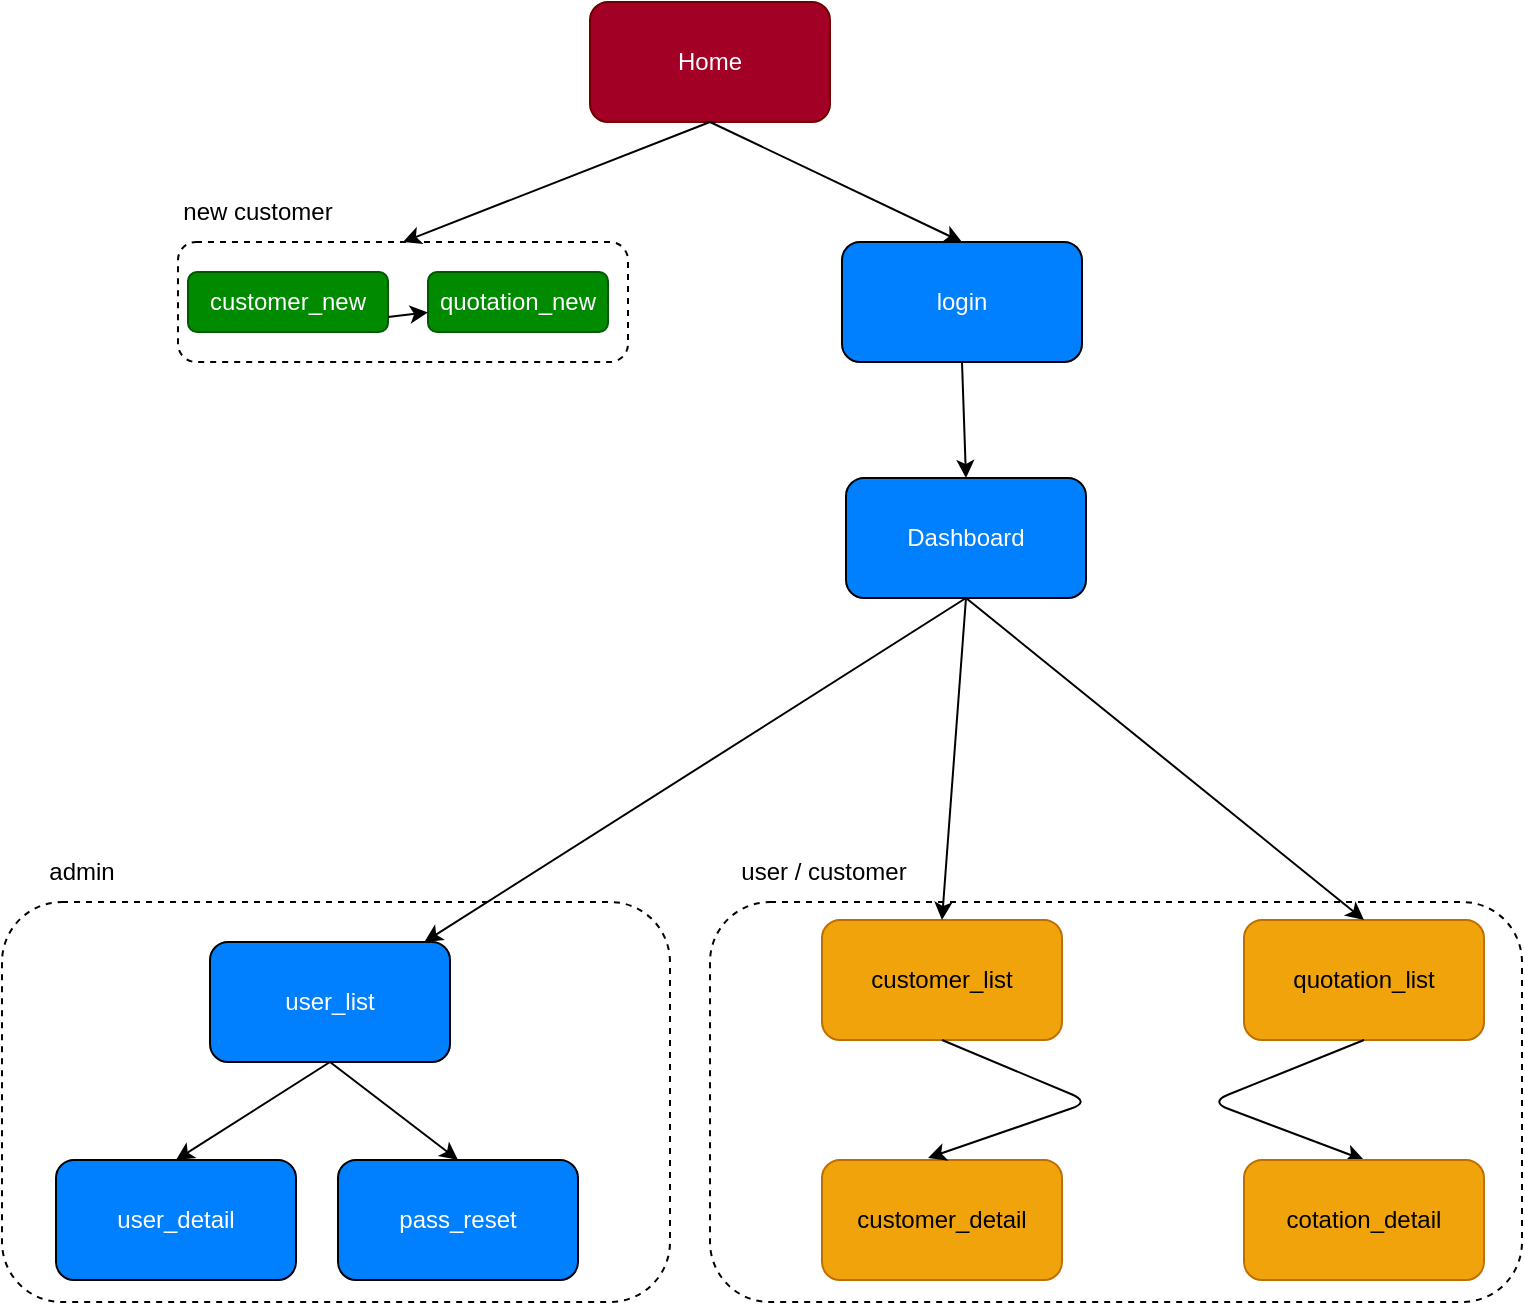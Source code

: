 <mxfile version="27.0.9">
  <diagram id="_ziMa6V_oYhgSmaQkYBD" name="Página-1">
    <mxGraphModel dx="1378" dy="786" grid="1" gridSize="10" guides="1" tooltips="1" connect="1" arrows="1" fold="1" page="1" pageScale="1" pageWidth="850" pageHeight="1100" math="0" shadow="0">
      <root>
        <mxCell id="0" />
        <mxCell id="1" parent="0" />
        <mxCell id="2" value="Home" style="rounded=1;whiteSpace=wrap;html=1;fillColor=#a20025;fontColor=#ffffff;strokeColor=#6F0000;imageWidth=24;imageHeight=50;" parent="1" vertex="1">
          <mxGeometry x="360" y="40" width="120" height="60" as="geometry" />
        </mxCell>
        <mxCell id="3" value="customer_new" style="rounded=1;whiteSpace=wrap;html=1;fillColor=#008a00;fontColor=#ffffff;strokeColor=#005700;imageWidth=24;imageHeight=50;" parent="1" vertex="1">
          <mxGeometry x="159" y="175" width="100" height="30" as="geometry" />
        </mxCell>
        <mxCell id="4" value="quotation_new" style="rounded=1;whiteSpace=wrap;html=1;fillColor=#008a00;fontColor=#ffffff;strokeColor=#005700;imageWidth=24;imageHeight=50;" parent="1" vertex="1">
          <mxGeometry x="279" y="175" width="90" height="30" as="geometry" />
        </mxCell>
        <mxCell id="5" value="" style="group;rounded=1;fillColor=none;strokeColor=black;dashed=1;" parent="1" vertex="1">
          <mxGeometry x="154" y="160" width="225" height="60" as="geometry" />
        </mxCell>
        <mxCell id="6" value="Dashboard" style="rounded=1;whiteSpace=wrap;html=1;fillColor=#0080ff;fontColor=#ffffff;imageWidth=24;imageHeight=50;" parent="1" vertex="1">
          <mxGeometry x="488" y="278" width="120" height="60" as="geometry" />
        </mxCell>
        <mxCell id="7" value="user_list" style="rounded=1;whiteSpace=wrap;html=1;fillColor=#0080ff;fontColor=#ffffff;imageWidth=24;imageHeight=50;" parent="1" vertex="1">
          <mxGeometry x="170" y="510" width="120" height="60" as="geometry" />
        </mxCell>
        <mxCell id="8" value="user_detail" style="rounded=1;whiteSpace=wrap;html=1;fillColor=#0080ff;fontColor=#ffffff;imageWidth=24;imageHeight=50;" parent="1" vertex="1">
          <mxGeometry x="93" y="619" width="120" height="60" as="geometry" />
        </mxCell>
        <mxCell id="9" value="pass_reset" style="rounded=1;whiteSpace=wrap;html=1;fillColor=#0080ff;fontColor=#ffffff;imageWidth=24;imageHeight=50;" parent="1" vertex="1">
          <mxGeometry x="234" y="619" width="120" height="60" as="geometry" />
        </mxCell>
        <mxCell id="10" value="quotation_list" style="rounded=1;whiteSpace=wrap;html=1;fillColor=#f0a30a;fontColor=#000000;strokeColor=#BD7000;imageWidth=24;imageHeight=50;" parent="1" vertex="1">
          <mxGeometry x="687" y="499" width="120" height="60" as="geometry" />
        </mxCell>
        <mxCell id="12" value="customer_list" style="rounded=1;whiteSpace=wrap;html=1;fillColor=#f0a30a;fontColor=#000000;strokeColor=#BD7000;imageWidth=24;imageHeight=50;" parent="1" vertex="1">
          <mxGeometry x="476" y="499" width="120" height="60" as="geometry" />
        </mxCell>
        <mxCell id="13" value="customer_detail" style="rounded=1;whiteSpace=wrap;html=1;fillColor=#f0a30a;fontColor=#000000;strokeColor=#BD7000;imageWidth=24;imageHeight=50;" parent="1" vertex="1">
          <mxGeometry x="476" y="619" width="120" height="60" as="geometry" />
        </mxCell>
        <mxCell id="14" style="entryX=0.5;entryY=0;entryDx=0;entryDy=0;" parent="1" target="5" edge="1">
          <mxGeometry relative="1" as="geometry">
            <mxPoint x="420" y="100" as="sourcePoint" />
            <mxPoint x="170" y="160" as="targetPoint" />
            <Array as="points" />
          </mxGeometry>
        </mxCell>
        <mxCell id="15" style="endArrow=classic;html=1;exitX=1;exitY=0.75;exitDx=0;exitDy=0;" parent="1" source="3" target="4" edge="1">
          <mxGeometry width="50" height="50" relative="1" as="geometry">
            <mxPoint x="269" y="190" as="sourcePoint" />
            <mxPoint x="289" y="190" as="targetPoint" />
          </mxGeometry>
        </mxCell>
        <mxCell id="16" style="endArrow=classic;html=1;exitX=0.5;exitY=1;exitDx=0;exitDy=0;" parent="1" source="6" target="7" edge="1">
          <mxGeometry relative="1" as="geometry">
            <mxPoint x="370" y="220" as="sourcePoint" />
            <mxPoint x="70" y="400" as="targetPoint" />
            <Array as="points" />
          </mxGeometry>
        </mxCell>
        <mxCell id="19" style="endArrow=classic;html=1;exitX=0.5;exitY=1;exitDx=0;exitDy=0;entryX=0.5;entryY=0;entryDx=0;entryDy=0;" parent="1" source="6" target="10" edge="1">
          <mxGeometry relative="1" as="geometry">
            <mxPoint x="628" y="370" as="sourcePoint" />
            <mxPoint x="420" y="549" as="targetPoint" />
            <Array as="points" />
          </mxGeometry>
        </mxCell>
        <mxCell id="20" style="entryX=0.5;entryY=0;entryDx=0;entryDy=0;exitX=0.5;exitY=1;exitDx=0;exitDy=0;" parent="1" source="10" target="27" edge="1">
          <mxGeometry relative="1" as="geometry">
            <mxPoint x="512.75" y="619" as="targetPoint" />
            <Array as="points">
              <mxPoint x="670" y="590" />
            </Array>
          </mxGeometry>
        </mxCell>
        <mxCell id="21" style="endArrow=classic;html=1;exitX=0.5;exitY=1;exitDx=0;exitDy=0;entryX=0.5;entryY=0;entryDx=0;entryDy=0;" parent="1" source="6" target="12" edge="1">
          <mxGeometry relative="1" as="geometry">
            <mxPoint x="430" y="369" as="sourcePoint" />
            <mxPoint x="560" y="470" as="targetPoint" />
            <Array as="points" />
          </mxGeometry>
        </mxCell>
        <mxCell id="24" style="endArrow=classic;html=1;exitX=0.5;exitY=1;exitDx=0;exitDy=0;entryX=0.5;entryY=0;entryDx=0;entryDy=0;" parent="1" source="7" target="8" edge="1">
          <mxGeometry relative="1" as="geometry">
            <mxPoint x="161" y="410" as="sourcePoint" />
            <mxPoint x="311" y="470" as="targetPoint" />
          </mxGeometry>
        </mxCell>
        <mxCell id="25" style="endArrow=classic;html=1;entryX=0.5;entryY=0;entryDx=0;entryDy=0;" parent="1" target="9" edge="1">
          <mxGeometry relative="1" as="geometry">
            <mxPoint x="230" y="570" as="sourcePoint" />
            <mxPoint x="471" y="470" as="targetPoint" />
          </mxGeometry>
        </mxCell>
        <mxCell id="27" value="cotation_detail" style="rounded=1;whiteSpace=wrap;html=1;fillColor=#f0a30a;fontColor=#000000;strokeColor=#BD7000;imageWidth=24;imageHeight=50;" parent="1" vertex="1">
          <mxGeometry x="687" y="619" width="120" height="60" as="geometry" />
        </mxCell>
        <mxCell id="7HM-TYzVGSv7COkrBMdq-27" value="login" style="rounded=1;whiteSpace=wrap;html=1;fillColor=#0080ff;fontColor=#ffffff;imageWidth=24;imageHeight=50;" parent="1" vertex="1">
          <mxGeometry x="486" y="160" width="120" height="60" as="geometry" />
        </mxCell>
        <mxCell id="7HM-TYzVGSv7COkrBMdq-28" style="exitX=0.5;exitY=1;exitDx=0;exitDy=0;entryX=0.5;entryY=0;entryDx=0;entryDy=0;" parent="1" source="2" target="7HM-TYzVGSv7COkrBMdq-27" edge="1">
          <mxGeometry relative="1" as="geometry">
            <mxPoint x="482" y="110" as="sourcePoint" />
            <mxPoint x="586" y="170" as="targetPoint" />
          </mxGeometry>
        </mxCell>
        <mxCell id="7HM-TYzVGSv7COkrBMdq-30" style="exitX=0.5;exitY=1;exitDx=0;exitDy=0;entryX=0.5;entryY=0;entryDx=0;entryDy=0;" parent="1" source="7HM-TYzVGSv7COkrBMdq-27" target="6" edge="1">
          <mxGeometry relative="1" as="geometry">
            <mxPoint x="430" y="110" as="sourcePoint" />
            <mxPoint x="319" y="170" as="targetPoint" />
          </mxGeometry>
        </mxCell>
        <mxCell id="7HM-TYzVGSv7COkrBMdq-31" value="new customer" style="text;html=1;align=center;verticalAlign=middle;whiteSpace=wrap;rounded=0;" parent="1" vertex="1">
          <mxGeometry x="154" y="130" width="80" height="30" as="geometry" />
        </mxCell>
        <mxCell id="7HM-TYzVGSv7COkrBMdq-33" value="" style="group;rounded=1;fillColor=none;strokeColor=black;dashed=1;" parent="1" vertex="1">
          <mxGeometry x="66" y="490" width="334" height="200" as="geometry" />
        </mxCell>
        <mxCell id="7HM-TYzVGSv7COkrBMdq-34" value="admin" style="text;html=1;align=center;verticalAlign=middle;whiteSpace=wrap;rounded=0;" parent="1" vertex="1">
          <mxGeometry x="66" y="460" width="80" height="30" as="geometry" />
        </mxCell>
        <mxCell id="7HM-TYzVGSv7COkrBMdq-36" value="" style="group;rounded=1;fillColor=none;strokeColor=black;dashed=1;" parent="1" vertex="1">
          <mxGeometry x="420" y="490" width="406" height="200" as="geometry" />
        </mxCell>
        <mxCell id="7HM-TYzVGSv7COkrBMdq-37" value="user / customer" style="text;html=1;align=center;verticalAlign=middle;whiteSpace=wrap;rounded=0;" parent="1" vertex="1">
          <mxGeometry x="420" y="460" width="114" height="30" as="geometry" />
        </mxCell>
        <mxCell id="VipM5l_1fv500RftPoom-30" style="entryX=0.442;entryY=-0.017;entryDx=0;entryDy=0;exitX=0.5;exitY=1;exitDx=0;exitDy=0;entryPerimeter=0;" edge="1" parent="1" source="12" target="13">
          <mxGeometry relative="1" as="geometry">
            <mxPoint x="787" y="630" as="targetPoint" />
            <mxPoint x="787" y="570" as="sourcePoint" />
            <Array as="points">
              <mxPoint x="610" y="590" />
            </Array>
          </mxGeometry>
        </mxCell>
      </root>
    </mxGraphModel>
  </diagram>
</mxfile>
